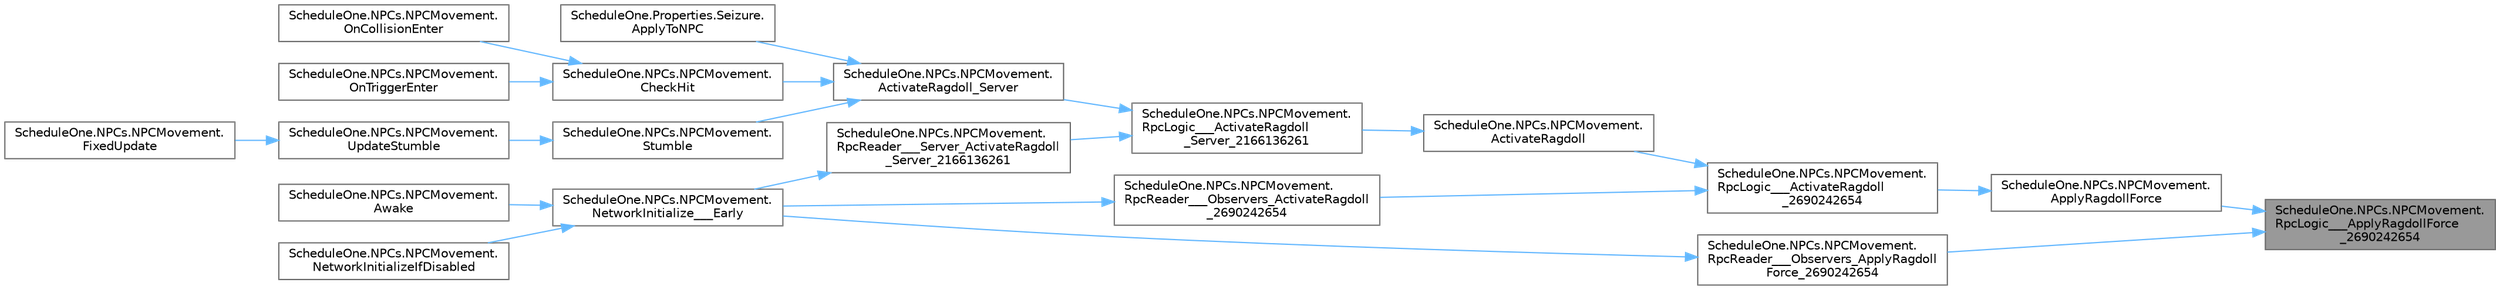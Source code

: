 digraph "ScheduleOne.NPCs.NPCMovement.RpcLogic___ApplyRagdollForce_2690242654"
{
 // LATEX_PDF_SIZE
  bgcolor="transparent";
  edge [fontname=Helvetica,fontsize=10,labelfontname=Helvetica,labelfontsize=10];
  node [fontname=Helvetica,fontsize=10,shape=box,height=0.2,width=0.4];
  rankdir="RL";
  Node1 [id="Node000001",label="ScheduleOne.NPCs.NPCMovement.\lRpcLogic___ApplyRagdollForce\l_2690242654",height=0.2,width=0.4,color="gray40", fillcolor="grey60", style="filled", fontcolor="black",tooltip=" "];
  Node1 -> Node2 [id="edge1_Node000001_Node000002",dir="back",color="steelblue1",style="solid",tooltip=" "];
  Node2 [id="Node000002",label="ScheduleOne.NPCs.NPCMovement.\lApplyRagdollForce",height=0.2,width=0.4,color="grey40", fillcolor="white", style="filled",URL="$class_schedule_one_1_1_n_p_cs_1_1_n_p_c_movement.html#a3910859c51b2d862f58f39ad1e9d512d",tooltip=" "];
  Node2 -> Node3 [id="edge2_Node000002_Node000003",dir="back",color="steelblue1",style="solid",tooltip=" "];
  Node3 [id="Node000003",label="ScheduleOne.NPCs.NPCMovement.\lRpcLogic___ActivateRagdoll\l_2690242654",height=0.2,width=0.4,color="grey40", fillcolor="white", style="filled",URL="$class_schedule_one_1_1_n_p_cs_1_1_n_p_c_movement.html#a19117ab2e30e0cebc8a9434306b7e96f",tooltip=" "];
  Node3 -> Node4 [id="edge3_Node000003_Node000004",dir="back",color="steelblue1",style="solid",tooltip=" "];
  Node4 [id="Node000004",label="ScheduleOne.NPCs.NPCMovement.\lActivateRagdoll",height=0.2,width=0.4,color="grey40", fillcolor="white", style="filled",URL="$class_schedule_one_1_1_n_p_cs_1_1_n_p_c_movement.html#a396240db3e736c2044062ae44fbb4d37",tooltip=" "];
  Node4 -> Node5 [id="edge4_Node000004_Node000005",dir="back",color="steelblue1",style="solid",tooltip=" "];
  Node5 [id="Node000005",label="ScheduleOne.NPCs.NPCMovement.\lRpcLogic___ActivateRagdoll\l_Server_2166136261",height=0.2,width=0.4,color="grey40", fillcolor="white", style="filled",URL="$class_schedule_one_1_1_n_p_cs_1_1_n_p_c_movement.html#a343bb8a2335c835cbc0b24fd30414c3d",tooltip=" "];
  Node5 -> Node6 [id="edge5_Node000005_Node000006",dir="back",color="steelblue1",style="solid",tooltip=" "];
  Node6 [id="Node000006",label="ScheduleOne.NPCs.NPCMovement.\lActivateRagdoll_Server",height=0.2,width=0.4,color="grey40", fillcolor="white", style="filled",URL="$class_schedule_one_1_1_n_p_cs_1_1_n_p_c_movement.html#a87e2bcfc6d690342d02fddb73f504ce4",tooltip=" "];
  Node6 -> Node7 [id="edge6_Node000006_Node000007",dir="back",color="steelblue1",style="solid",tooltip=" "];
  Node7 [id="Node000007",label="ScheduleOne.Properties.Seizure.\lApplyToNPC",height=0.2,width=0.4,color="grey40", fillcolor="white", style="filled",URL="$class_schedule_one_1_1_properties_1_1_seizure.html#a448d57262af34720787afacc488f91e2",tooltip=" "];
  Node6 -> Node8 [id="edge7_Node000006_Node000008",dir="back",color="steelblue1",style="solid",tooltip=" "];
  Node8 [id="Node000008",label="ScheduleOne.NPCs.NPCMovement.\lCheckHit",height=0.2,width=0.4,color="grey40", fillcolor="white", style="filled",URL="$class_schedule_one_1_1_n_p_cs_1_1_n_p_c_movement.html#a628bdc2a6e4a0bf6b96899f3d39c4c1c",tooltip=" "];
  Node8 -> Node9 [id="edge8_Node000008_Node000009",dir="back",color="steelblue1",style="solid",tooltip=" "];
  Node9 [id="Node000009",label="ScheduleOne.NPCs.NPCMovement.\lOnCollisionEnter",height=0.2,width=0.4,color="grey40", fillcolor="white", style="filled",URL="$class_schedule_one_1_1_n_p_cs_1_1_n_p_c_movement.html#a42be967b5dd57dd58ccbed11d5d22b70",tooltip=" "];
  Node8 -> Node10 [id="edge9_Node000008_Node000010",dir="back",color="steelblue1",style="solid",tooltip=" "];
  Node10 [id="Node000010",label="ScheduleOne.NPCs.NPCMovement.\lOnTriggerEnter",height=0.2,width=0.4,color="grey40", fillcolor="white", style="filled",URL="$class_schedule_one_1_1_n_p_cs_1_1_n_p_c_movement.html#ab8338b85eda0f70fe0959d36bc575565",tooltip=" "];
  Node6 -> Node11 [id="edge10_Node000006_Node000011",dir="back",color="steelblue1",style="solid",tooltip=" "];
  Node11 [id="Node000011",label="ScheduleOne.NPCs.NPCMovement.\lStumble",height=0.2,width=0.4,color="grey40", fillcolor="white", style="filled",URL="$class_schedule_one_1_1_n_p_cs_1_1_n_p_c_movement.html#ae90e4ccaa5249ed3faeec5fbcd36bd65",tooltip=" "];
  Node11 -> Node12 [id="edge11_Node000011_Node000012",dir="back",color="steelblue1",style="solid",tooltip=" "];
  Node12 [id="Node000012",label="ScheduleOne.NPCs.NPCMovement.\lUpdateStumble",height=0.2,width=0.4,color="grey40", fillcolor="white", style="filled",URL="$class_schedule_one_1_1_n_p_cs_1_1_n_p_c_movement.html#a0700c6d09468aaac946729ce1a897294",tooltip=" "];
  Node12 -> Node13 [id="edge12_Node000012_Node000013",dir="back",color="steelblue1",style="solid",tooltip=" "];
  Node13 [id="Node000013",label="ScheduleOne.NPCs.NPCMovement.\lFixedUpdate",height=0.2,width=0.4,color="grey40", fillcolor="white", style="filled",URL="$class_schedule_one_1_1_n_p_cs_1_1_n_p_c_movement.html#a2c7c0d98c5444dd1c9221823aa274fed",tooltip=" "];
  Node5 -> Node14 [id="edge13_Node000005_Node000014",dir="back",color="steelblue1",style="solid",tooltip=" "];
  Node14 [id="Node000014",label="ScheduleOne.NPCs.NPCMovement.\lRpcReader___Server_ActivateRagdoll\l_Server_2166136261",height=0.2,width=0.4,color="grey40", fillcolor="white", style="filled",URL="$class_schedule_one_1_1_n_p_cs_1_1_n_p_c_movement.html#afcfb591191f0fdd8f1b281b444cfa0d9",tooltip=" "];
  Node14 -> Node15 [id="edge14_Node000014_Node000015",dir="back",color="steelblue1",style="solid",tooltip=" "];
  Node15 [id="Node000015",label="ScheduleOne.NPCs.NPCMovement.\lNetworkInitialize___Early",height=0.2,width=0.4,color="grey40", fillcolor="white", style="filled",URL="$class_schedule_one_1_1_n_p_cs_1_1_n_p_c_movement.html#a0f275f63d6afb6be0768a11c9b4f0d12",tooltip=" "];
  Node15 -> Node16 [id="edge15_Node000015_Node000016",dir="back",color="steelblue1",style="solid",tooltip=" "];
  Node16 [id="Node000016",label="ScheduleOne.NPCs.NPCMovement.\lAwake",height=0.2,width=0.4,color="grey40", fillcolor="white", style="filled",URL="$class_schedule_one_1_1_n_p_cs_1_1_n_p_c_movement.html#ab0566f20eca9b2d5a2ac0d1aea04f3e9",tooltip=" "];
  Node15 -> Node17 [id="edge16_Node000015_Node000017",dir="back",color="steelblue1",style="solid",tooltip=" "];
  Node17 [id="Node000017",label="ScheduleOne.NPCs.NPCMovement.\lNetworkInitializeIfDisabled",height=0.2,width=0.4,color="grey40", fillcolor="white", style="filled",URL="$class_schedule_one_1_1_n_p_cs_1_1_n_p_c_movement.html#aa47342274f7af29d3a6630e3f1a65257",tooltip=" "];
  Node3 -> Node18 [id="edge17_Node000003_Node000018",dir="back",color="steelblue1",style="solid",tooltip=" "];
  Node18 [id="Node000018",label="ScheduleOne.NPCs.NPCMovement.\lRpcReader___Observers_ActivateRagdoll\l_2690242654",height=0.2,width=0.4,color="grey40", fillcolor="white", style="filled",URL="$class_schedule_one_1_1_n_p_cs_1_1_n_p_c_movement.html#adb5d6fa39f98f89ecc4b17d3c71ef0d7",tooltip=" "];
  Node18 -> Node15 [id="edge18_Node000018_Node000015",dir="back",color="steelblue1",style="solid",tooltip=" "];
  Node1 -> Node19 [id="edge19_Node000001_Node000019",dir="back",color="steelblue1",style="solid",tooltip=" "];
  Node19 [id="Node000019",label="ScheduleOne.NPCs.NPCMovement.\lRpcReader___Observers_ApplyRagdoll\lForce_2690242654",height=0.2,width=0.4,color="grey40", fillcolor="white", style="filled",URL="$class_schedule_one_1_1_n_p_cs_1_1_n_p_c_movement.html#a19b07a5cd369a79f375ce63def84b34e",tooltip=" "];
  Node19 -> Node15 [id="edge20_Node000019_Node000015",dir="back",color="steelblue1",style="solid",tooltip=" "];
}
